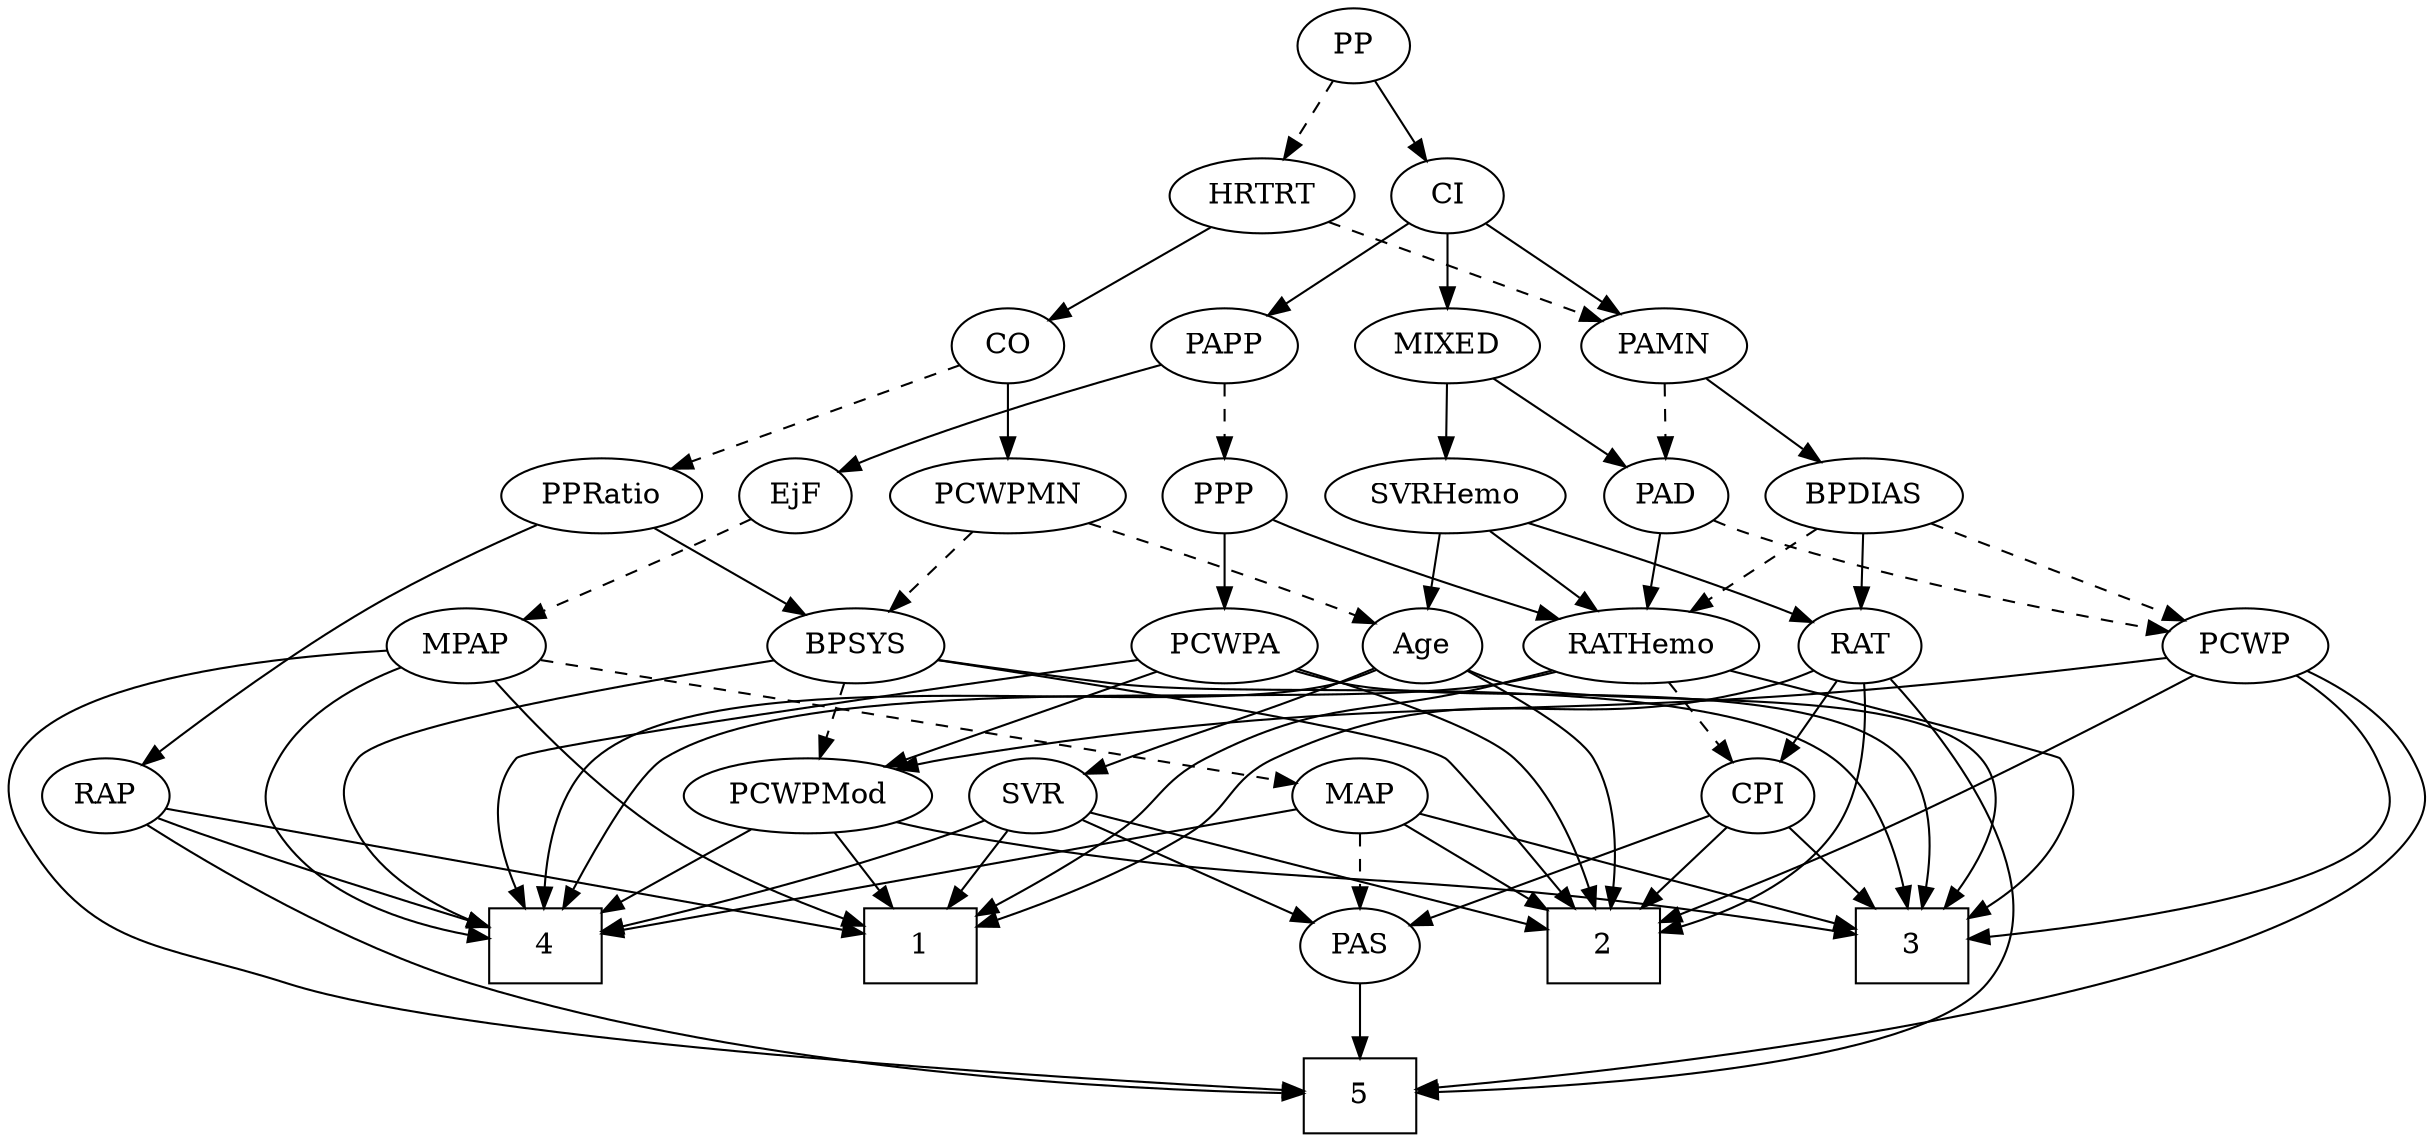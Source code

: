 strict digraph {
	graph [bb="0,0,1130.9,540"];
	node [label="\N"];
	1	[height=0.5,
		pos="418.55,90",
		shape=box,
		width=0.75];
	2	[height=0.5,
		pos="736.55,90",
		shape=box,
		width=0.75];
	3	[height=0.5,
		pos="884.55,90",
		shape=box,
		width=0.75];
	4	[height=0.5,
		pos="251.55,90",
		shape=box,
		width=0.75];
	5	[height=0.5,
		pos="620.55,18",
		shape=box,
		width=0.75];
	Age	[height=0.5,
		pos="667.55,234",
		width=0.75];
	Age -> 2	[pos="e,739.47,108.1 688.2,222.09 703.11,213 722.19,198.54 731.55,180 741.17,160.95 741.88,136.59 740.48,118.17",
		style=solid];
	Age -> 3	[pos="e,900.18,108.17 688.31,222.31 693.51,219.95 699.15,217.67 704.55,216 750.42,201.86 886.56,216.66 917.55,180 933.02,161.69 920.26,\
135.45 906.35,116.21",
		style=solid];
	Age -> 4	[pos="e,250.83,108.06 646.68,222.23 641.23,219.82 635.28,217.53 629.55,216 553.16,195.6 335.8,231.2 275.55,180 257.87,164.98 252.52,138.44 \
251.2,118.23",
		style=solid];
	SVR	[height=0.5,
		pos="467.55,162",
		width=0.77632];
	Age -> SVR	[pos="e,490.51,172.74 646.05,222.8 640.71,220.43 634.97,218.02 629.55,216 577.36,196.59 562.08,198.47 509.55,180 506.43,178.9 503.21,177.71 \
500,176.48",
		style=solid];
	EjF	[height=0.5,
		pos="388.55,306",
		width=0.75];
	MPAP	[height=0.5,
		pos="213.55,234",
		width=0.97491];
	EjF -> MPAP	[pos="e,241.49,244.94 367.35,294.66 362.52,292.39 357.38,290.06 352.55,288 318.54,273.51 279.11,258.66 250.95,248.38",
		style=dashed];
	RAP	[height=0.5,
		pos="43.55,162",
		width=0.77632];
	RAP -> 1	[pos="e,391.51,96.047 70.218,156.02 135.98,143.75 306.03,112 381.51,97.914",
		style=solid];
	RAP -> 4	[pos="e,224.31,99.007 66.536,151.33 72.677,148.85 79.336,146.25 85.55,144 129.38,128.16 180.58,112.19 214.4,101.98",
		style=solid];
	RAP -> 5	[pos="e,593.32,19.337 62.206,148.55 92.804,128.8 156.2,90.608 215.55,72 346.47,30.954 510.84,21.678 583.31,19.595",
		style=solid];
	MIXED	[height=0.5,
		pos="673.55,378",
		width=1.1193];
	PAD	[height=0.5,
		pos="770.55,306",
		width=0.79437];
	MIXED -> PAD	[pos="e,752.3,320.17 694.12,362.15 708.67,351.66 728.3,337.49 744.02,326.14",
		style=solid];
	SVRHemo	[height=0.5,
		pos="673.55,306",
		width=1.3902];
	MIXED -> SVRHemo	[pos="e,673.55,324.1 673.55,359.7 673.55,351.98 673.55,342.71 673.55,334.11",
		style=solid];
	MPAP -> 1	[pos="e,391.54,101.3 227.47,217.31 244.99,198.22 276.67,165.85 308.55,144 331.55,128.24 359.95,114.68 382.14,105.22",
		style=solid];
	MPAP -> 4	[pos="e,224.53,93.573 183.95,224.3 162.99,216.41 136.42,202.51 123.55,180 115.61,166.11 114.66,157.3 123.55,144 143.63,113.95 184.25,100.91 \
214.37,95.275",
		style=solid];
	MPAP -> 5	[pos="e,593.54,20.422 178.74,231.6 110.37,227.39 -31.636,210.6 6.5498,144 38.057,89.048 69.393,91.839 129.55,72 214,44.148 483.99,26.633 \
583.37,20.991",
		style=solid];
	MAP	[height=0.5,
		pos="620.55,162",
		width=0.84854];
	MPAP -> MAP	[pos="e,591.71,167.96 246.51,227.33 320.95,214.53 501.77,183.43 581.59,169.7",
		style=dashed];
	BPSYS	[height=0.5,
		pos="401.55,234",
		width=1.0471];
	BPSYS -> 2	[pos="e,722.51,108.01 437.81,228.54 499.82,220.42 623.19,202.04 660.55,180 664.16,177.87 694.74,141.46 715.99,115.88",
		style=solid];
	BPSYS -> 3	[pos="e,882.39,108.25 437.1,227.99 462.32,224.49 496.99,219.79 527.55,216 598.35,207.23 789.32,222.59 846.55,180 866.18,165.39 875.77,\
138.61 880.39,118.22",
		style=solid];
	BPSYS -> 4	[pos="e,224.12,98.899 365.96,227.64 302.29,217.68 174.34,195.93 161.55,180 151.53,167.53 153.61,157.89 161.55,144 172.94,124.07 195.08,\
110.89 214.55,102.66",
		style=solid];
	PCWPMod	[height=0.5,
		pos="369.55,162",
		width=1.4443];
	BPSYS -> PCWPMod	[pos="e,377.45,180.28 393.8,216.05 390.16,208.09 385.74,198.41 381.67,189.51",
		style=dashed];
	RATHemo	[height=0.5,
		pos="762.55,234",
		width=1.3721];
	PAD -> RATHemo	[pos="e,764.5,252.1 768.57,287.7 767.69,279.98 766.63,270.71 765.65,262.11",
		style=solid];
	PCWP	[height=0.5,
		pos="1039.5,234",
		width=0.97491];
	PAD -> PCWP	[pos="e,1006.5,240.49 792.77,294.19 797.88,291.95 803.34,289.74 808.55,288 872.57,266.56 949.43,250.83 996.36,242.3",
		style=dashed];
	CO	[height=0.5,
		pos="483.55,378",
		width=0.75];
	PCWPMN	[height=0.5,
		pos="483.55,306",
		width=1.3902];
	CO -> PCWPMN	[pos="e,483.55,324.1 483.55,359.7 483.55,351.98 483.55,342.71 483.55,334.11",
		style=solid];
	PPRatio	[height=0.5,
		pos="303.55,306",
		width=1.1013];
	CO -> PPRatio	[pos="e,332.71,318.34 460.75,368.13 431.01,356.57 378.51,336.15 342.42,322.12",
		style=dashed];
	PAS	[height=0.5,
		pos="620.55,90",
		width=0.75];
	PAS -> 5	[pos="e,620.55,36.104 620.55,71.697 620.55,63.983 620.55,54.712 620.55,46.112",
		style=solid];
	PAMN	[height=0.5,
		pos="769.55,378",
		width=1.011];
	PAMN -> PAD	[pos="e,770.31,324.1 769.8,359.7 769.91,351.98 770.04,342.71 770.16,334.11",
		style=dashed];
	BPDIAS	[height=0.5,
		pos="859.55,306",
		width=1.1735];
	PAMN -> BPDIAS	[pos="e,839.99,322.21 788.2,362.5 800.85,352.65 817.8,339.47 832,328.43",
		style=solid];
	RATHemo -> 1	[pos="e,445.93,106.5 725.49,221.99 718.24,219.93 710.67,217.85 703.55,216 634.67,198.14 611.25,211.71 547.55,180 525.24,168.89 524.77,\
158.58 504.55,144 488.73,132.6 470.43,121.1 454.79,111.75",
		style=solid];
	RATHemo -> 3	[pos="e,911.62,103.28 800.3,222.23 807.67,220.15 815.35,217.99 822.55,216 881.57,199.65 918.33,228.63 955.55,180 965.27,167.29 962.72,\
158.3 955.55,144 948.03,129 934.02,117.16 920.42,108.51",
		style=solid];
	RATHemo -> 4	[pos="e,260.31,108.39 726.62,221.47 719.06,219.38 711.09,217.42 703.55,216 616.92,199.72 383.88,225.77 308.55,180 296.28,172.55 277.72,\
140.96 265.14,117.53",
		style=solid];
	CPI	[height=0.5,
		pos="810.55,162",
		width=0.75];
	RATHemo -> CPI	[pos="e,799.59,178.99 773.93,216.41 779.87,207.74 787.26,196.97 793.84,187.38",
		style=dashed];
	CPI -> 2	[pos="e,754.64,108.11 795.57,146.83 785.97,137.75 773.24,125.71 762.07,115.14",
		style=solid];
	CPI -> 3	[pos="e,866.46,108.11 825.52,146.83 835.13,137.75 847.86,125.71 859.03,115.14",
		style=solid];
	CPI -> PAS	[pos="e,643.74,99.544 787.25,152.42 753.69,140.05 691.57,117.17 653.37,103.09",
		style=solid];
	RAT	[height=0.5,
		pos="858.55,234",
		width=0.75827];
	RAT -> 1	[pos="e,445.7,100.15 837.63,222.42 832.18,220.01 826.24,217.66 820.55,216 717.03,185.7 678.38,225.43 580.55,180 558.56,169.79 560.01,157.02 \
539.55,144 512.9,127.04 479.91,112.99 455.11,103.63",
		style=solid];
	RAT -> 2	[pos="e,763.92,96.438 860.75,215.85 862.29,196.52 861.85,165.07 846.55,144 829.26,120.18 798.36,106.6 773.7,99.171",
		style=solid];
	RAT -> 5	[pos="e,647.87,19.541 872.95,218.49 901.31,188.18 958.47,117.21 920.55,72 887.42,32.509 730.83,22.429 657.98,19.867",
		style=solid];
	RAT -> CPI	[pos="e,821.4,178.82 847.66,217.12 841.58,208.26 833.89,197.04 827.09,187.12",
		style=solid];
	SVR -> 1	[pos="e,430.65,108.29 456.43,145.12 450.55,136.72 443.19,126.2 436.52,116.67",
		style=solid];
	SVR -> 2	[pos="e,709.24,98.107 493.34,154.29 541.25,141.82 644.12,115.05 699.48,100.65",
		style=solid];
	SVR -> 4	[pos="e,278.63,97.727 445.86,150.41 440.88,148.15 435.58,145.89 430.55,144 382.29,125.88 324.91,109.81 288.36,100.25",
		style=solid];
	SVR -> PAS	[pos="e,598.77,100.96 489.8,150.82 516.01,138.83 559.72,118.83 589.32,105.29",
		style=solid];
	PCWPMod -> 1	[pos="e,406.34,108.45 381.16,144.41 386.91,136.2 393.98,126.1 400.42,116.9",
		style=solid];
	PCWPMod -> 3	[pos="e,857.44,95.47 407.06,149.49 414.78,147.42 422.88,145.46 430.55,144 580.69,115.38 620.96,127.47 772.55,108 797.53,104.79 825.54,\
100.54 847.3,97.091",
		style=solid];
	PCWPMod -> 4	[pos="e,278.59,107.04 344.53,146.15 327.9,136.29 305.81,123.19 287.33,112.23",
		style=solid];
	PCWPA	[height=0.5,
		pos="578.55,234",
		width=1.1555];
	PCWPA -> 2	[pos="e,732.09,108.16 609.09,221.64 638.69,210.17 680.92,192.4 693.55,180 710.99,162.88 722.33,137.27 728.96,117.91",
		style=solid];
	PCWPA -> 3	[pos="e,889.33,108.17 609.7,222.06 616.82,219.83 624.39,217.65 631.55,216 685.81,203.45 841.94,221.07 879.55,180 894.52,163.65 894.3,137.73 \
891.21,118.07",
		style=solid];
	PCWPA -> 4	[pos="e,241.66,108.25 539.43,227.6 450.9,215.28 242.46,185.73 237.55,180 222.93,162.93 229.13,136.97 237.39,117.49",
		style=solid];
	PCWPA -> PCWPMod	[pos="e,405.65,175.09 546.35,222.22 511.31,210.48 454.98,191.61 415.34,178.34",
		style=solid];
	PCWPMN -> Age	[pos="e,645.96,244.98 518.63,293.07 548.37,282.76 592.05,267.17 629.55,252 631.89,251.05 634.31,250.04 636.73,249.01",
		style=dashed];
	PCWPMN -> BPSYS	[pos="e,419.24,250.1 464.94,289.12 453.7,279.52 439.22,267.16 426.94,256.67",
		style=dashed];
	SVRHemo -> Age	[pos="e,669.02,252.1 672.07,287.7 671.41,279.98 670.61,270.71 669.87,262.11",
		style=solid];
	SVRHemo -> RATHemo	[pos="e,742.74,250.58 693.75,289.12 705.89,279.56 721.52,267.27 734.82,256.81",
		style=solid];
	SVRHemo -> RAT	[pos="e,836.57,245.17 708.88,293.09 738.83,282.8 782.81,267.22 820.55,252 822.76,251.11 825.02,250.17 827.3,249.2",
		style=solid];
	BPDIAS -> RATHemo	[pos="e,783.76,250.31 838.98,290.15 825.4,280.36 807.4,267.37 792.28,256.45",
		style=dashed];
	BPDIAS -> RAT	[pos="e,858.79,252.1 859.3,287.7 859.19,279.98 859.06,270.71 858.94,262.11",
		style=solid];
	BPDIAS -> PCWP	[pos="e,1012.3,245.61 889.68,293.28 920.83,281.17 969.5,262.24 1002.9,249.26",
		style=dashed];
	MAP -> 2	[pos="e,709.44,107.36 641.29,148.49 657.79,138.53 681.27,124.36 700.79,112.58",
		style=solid];
	MAP -> 3	[pos="e,857.44,98.188 647.81,153.77 695.46,141.14 793.93,115.03 847.64,100.79",
		style=solid];
	MAP -> 4	[pos="e,278.92,96.192 591.9,155.57 525.89,143.04 363.1,112.16 289.16,98.135",
		style=solid];
	MAP -> PAS	[pos="e,620.55,108.1 620.55,143.7 620.55,135.98 620.55,126.71 620.55,118.11",
		style=dashed];
	PP	[height=0.5,
		pos="630.55,522",
		width=0.75];
	CI	[height=0.5,
		pos="673.55,450",
		width=0.75];
	PP -> CI	[pos="e,663.83,466.82 640.31,505.12 645.7,496.34 652.5,485.26 658.55,475.42",
		style=solid];
	HRTRT	[height=0.5,
		pos="588.55,450",
		width=1.1013];
	PP -> HRTRT	[pos="e,598.63,467.8 621.02,505.12 615.96,496.68 609.61,486.1 603.88,476.55",
		style=dashed];
	PPP	[height=0.5,
		pos="578.55,306",
		width=0.75];
	PPP -> RATHemo	[pos="e,727.2,246.58 599.72,294.59 604.55,292.32 609.7,290.01 614.55,288 648.65,273.88 688.01,259.89 717.57,249.83",
		style=solid];
	PPP -> PCWPA	[pos="e,578.55,252.1 578.55,287.7 578.55,279.98 578.55,270.71 578.55,262.11",
		style=solid];
	PPRatio -> RAP	[pos="e,60.229,176.75 272.01,294.92 244.24,285.48 203.11,270.15 169.55,252 132.25,231.83 92.892,202.56 68.289,183.17",
		style=solid];
	PPRatio -> BPSYS	[pos="e,381.27,249.49 323.86,290.5 338.05,280.36 357.2,266.68 372.93,255.44",
		style=solid];
	PCWP -> 2	[pos="e,763.74,101.28 1016.4,220.25 983.47,202.34 921.17,169.12 866.55,144 835.53,129.73 799.52,115.21 773.28,104.98",
		style=solid];
	PCWP -> 3	[pos="e,911.57,93.327 1064.5,221.04 1080,212.11 1098.6,198.29 1107.5,180 1114.6,165.62 1117.5,156.55 1107.5,144 1084.8,115.19 978.99,100.38 \
921.68,94.352",
		style=solid];
	PCWP -> 5	[pos="e,647.57,21.137 1068.4,223.5 1088.1,215.34 1112.7,201.44 1124.5,180 1132.3,166.01 1133.6,157.22 1124.5,144 1071.1,65.634 764.8,31.63 \
657.6,22.017",
		style=solid];
	PCWP -> PCWPMod	[pos="e,406.71,174.59 1005.9,228.67 976.53,224.99 932.77,219.72 894.55,216 688.68,195.95 634.25,215.93 430.55,180 426.04,179.2 421.39,\
178.22 416.76,177.13",
		style=solid];
	CI -> MIXED	[pos="e,673.55,396.1 673.55,431.7 673.55,423.98 673.55,414.71 673.55,406.11",
		style=solid];
	CI -> PAMN	[pos="e,749.73,393.45 691.16,436.16 705.26,425.88 725.32,411.25 741.61,399.37",
		style=solid];
	PAPP	[height=0.5,
		pos="578.55,378",
		width=0.88464];
	CI -> PAPP	[pos="e,597.16,392.71 656.13,436.16 641.89,425.67 621.54,410.68 605.26,398.68",
		style=solid];
	PAPP -> EjF	[pos="e,409.7,317.46 551.23,368.6 520.18,358.82 468.16,341.74 424.55,324 422.73,323.26 420.86,322.47 418.99,321.66",
		style=solid];
	PAPP -> PPP	[pos="e,578.55,324.1 578.55,359.7 578.55,351.98 578.55,342.71 578.55,334.11",
		style=dashed];
	HRTRT -> CO	[pos="e,502.21,391.44 567.05,434.67 550.8,423.83 528.38,408.89 510.87,397.21",
		style=solid];
	HRTRT -> PAMN	[pos="e,741.73,389.76 617.63,437.75 648.74,425.72 698.17,406.6 732.15,393.46",
		style=dashed];
}
